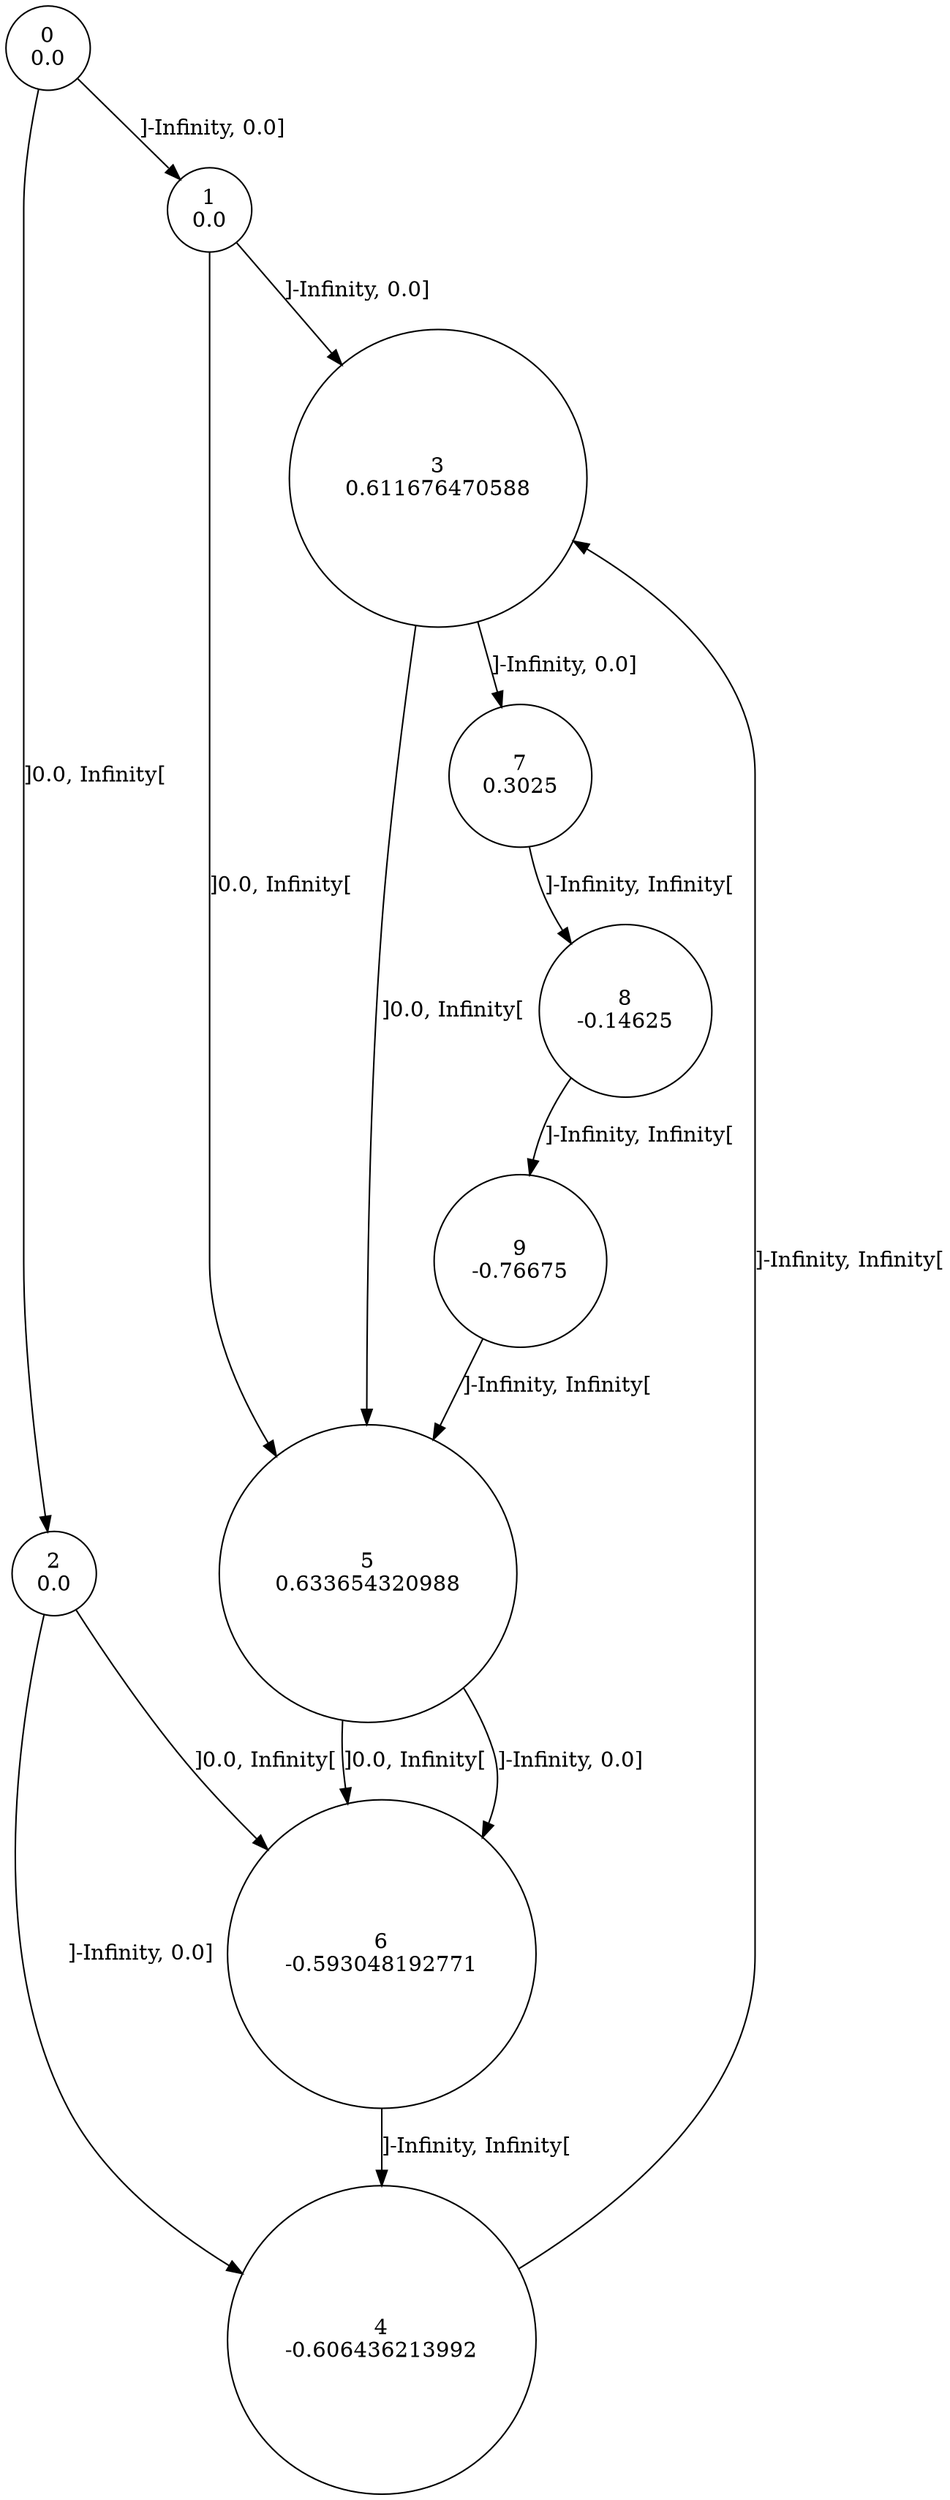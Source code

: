 digraph a {
0 [shape=circle, label="0\n0.0"];
	0 -> 1 [label="]-Infinity, 0.0]"];
	0 -> 2 [label="]0.0, Infinity["];
1 [shape=circle, label="1\n0.0"];
	1 -> 3 [label="]-Infinity, 0.0]"];
	1 -> 5 [label="]0.0, Infinity["];
2 [shape=circle, label="2\n0.0"];
	2 -> 4 [label="]-Infinity, 0.0]"];
	2 -> 6 [label="]0.0, Infinity["];
3 [shape=circle, label="3\n0.611676470588"];
	3 -> 7 [label="]-Infinity, 0.0]"];
	3 -> 5 [label="]0.0, Infinity["];
4 [shape=circle, label="4\n-0.606436213992"];
	4 -> 3 [label="]-Infinity, Infinity["];
5 [shape=circle, label="5\n0.633654320988"];
	5 -> 6 [label="]-Infinity, 0.0]"];
	5 -> 6 [label="]0.0, Infinity["];
6 [shape=circle, label="6\n-0.593048192771"];
	6 -> 4 [label="]-Infinity, Infinity["];
7 [shape=circle, label="7\n0.3025"];
	7 -> 8 [label="]-Infinity, Infinity["];
8 [shape=circle, label="8\n-0.14625"];
	8 -> 9 [label="]-Infinity, Infinity["];
9 [shape=circle, label="9\n-0.76675"];
	9 -> 5 [label="]-Infinity, Infinity["];
}